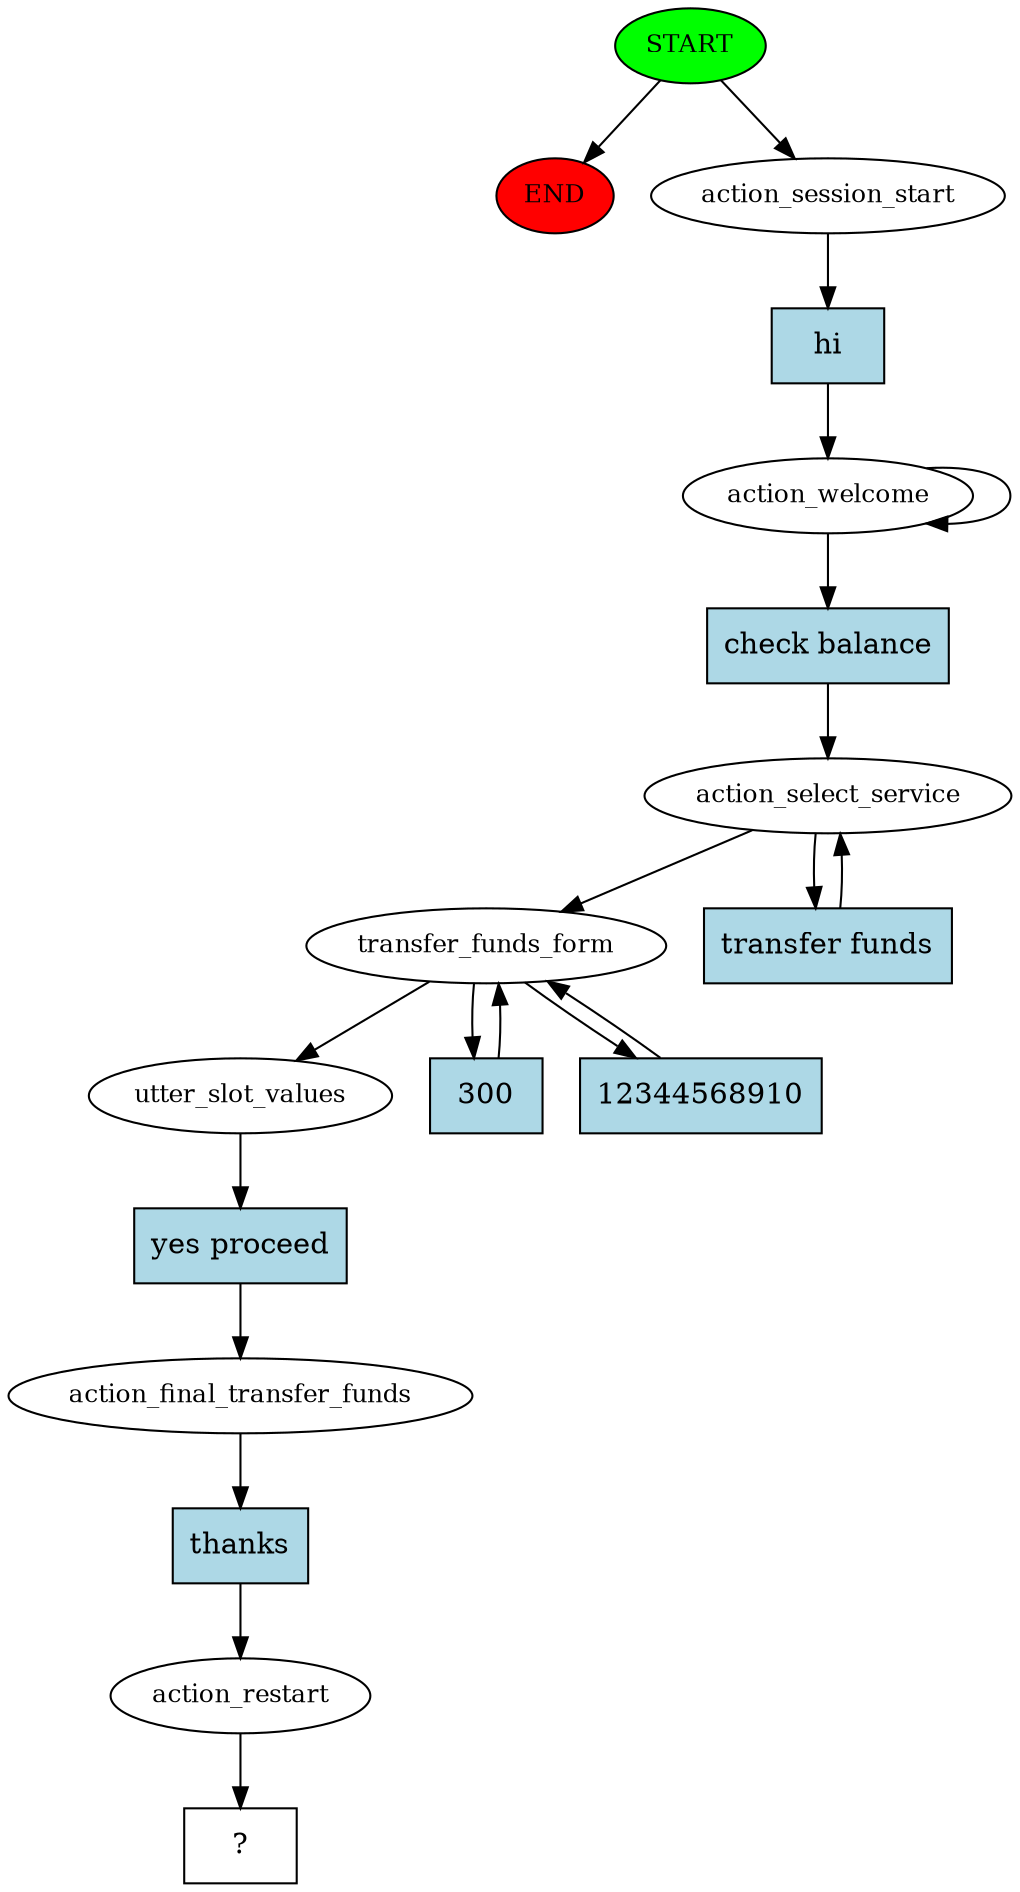 digraph  {
0 [class="start active", fillcolor=green, fontsize=12, label=START, style=filled];
"-1" [class=end, fillcolor=red, fontsize=12, label=END, style=filled];
1 [class=active, fontsize=12, label=action_session_start];
2 [class=active, fontsize=12, label=action_welcome];
9 [class=active, fontsize=12, label=action_select_service];
11 [class=active, fontsize=12, label=transfer_funds_form];
14 [class=active, fontsize=12, label=utter_slot_values];
15 [class=active, fontsize=12, label=action_final_transfer_funds];
16 [class=active, fontsize=12, label=action_restart];
17 [class="intent dashed active", label="  ?  ", shape=rect];
18 [class="intent active", fillcolor=lightblue, label=hi, shape=rect, style=filled];
19 [class="intent active", fillcolor=lightblue, label="check balance", shape=rect, style=filled];
20 [class="intent active", fillcolor=lightblue, label="transfer funds", shape=rect, style=filled];
21 [class="intent active", fillcolor=lightblue, label=300, shape=rect, style=filled];
22 [class="intent active", fillcolor=lightblue, label=12344568910, shape=rect, style=filled];
23 [class="intent active", fillcolor=lightblue, label="yes proceed", shape=rect, style=filled];
24 [class="intent active", fillcolor=lightblue, label=thanks, shape=rect, style=filled];
0 -> "-1"  [class="", key=NONE, label=""];
0 -> 1  [class=active, key=NONE, label=""];
1 -> 18  [class=active, key=0];
2 -> 2  [class=active, key=NONE, label=""];
2 -> 19  [class=active, key=0];
9 -> 11  [class=active, key=NONE, label=""];
9 -> 20  [class=active, key=0];
11 -> 14  [class=active, key=NONE, label=""];
11 -> 21  [class=active, key=0];
11 -> 22  [class=active, key=0];
14 -> 23  [class=active, key=0];
15 -> 24  [class=active, key=0];
16 -> 17  [class=active, key=NONE, label=""];
18 -> 2  [class=active, key=0];
19 -> 9  [class=active, key=0];
20 -> 9  [class=active, key=0];
21 -> 11  [class=active, key=0];
22 -> 11  [class=active, key=0];
23 -> 15  [class=active, key=0];
24 -> 16  [class=active, key=0];
}
